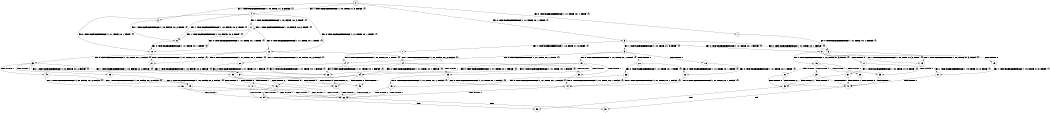 digraph BCG {
size = "7, 10.5";
center = TRUE;
node [shape = circle];
0 [peripheries = 2];
0 -> 1 [label = "EX !0 !ATOMIC_EXCH_BRANCH (1, +1, TRUE, +0, 1, TRUE) !{}"];
0 -> 2 [label = "EX !1 !ATOMIC_EXCH_BRANCH (1, +0, TRUE, +1, 3, FALSE) !{}"];
0 -> 3 [label = "EX !0 !ATOMIC_EXCH_BRANCH (1, +1, TRUE, +0, 1, TRUE) !{}"];
0 -> 4 [label = "EX !1 !ATOMIC_EXCH_BRANCH (1, +0, TRUE, +1, 3, FALSE) !{}"];
1 -> 5 [label = "EX !0 !ATOMIC_EXCH_BRANCH (1, +1, TRUE, +0, 1, FALSE) !{}"];
2 -> 6 [label = "EX !1 !ATOMIC_EXCH_BRANCH (1, +0, FALSE, +0, 2, TRUE) !{}"];
3 -> 5 [label = "EX !0 !ATOMIC_EXCH_BRANCH (1, +1, TRUE, +0, 1, FALSE) !{}"];
3 -> 7 [label = "EX !1 !ATOMIC_EXCH_BRANCH (1, +0, TRUE, +1, 3, TRUE) !{}"];
3 -> 8 [label = "EX !0 !ATOMIC_EXCH_BRANCH (1, +1, TRUE, +0, 1, FALSE) !{}"];
3 -> 9 [label = "EX !1 !ATOMIC_EXCH_BRANCH (1, +0, TRUE, +1, 3, TRUE) !{}"];
4 -> 6 [label = "EX !1 !ATOMIC_EXCH_BRANCH (1, +0, FALSE, +0, 2, TRUE) !{}"];
4 -> 10 [label = "EX !0 !ATOMIC_EXCH_BRANCH (1, +1, TRUE, +0, 1, TRUE) !{}"];
4 -> 11 [label = "EX !1 !ATOMIC_EXCH_BRANCH (1, +0, FALSE, +0, 2, TRUE) !{}"];
4 -> 12 [label = "EX !0 !ATOMIC_EXCH_BRANCH (1, +1, TRUE, +0, 1, TRUE) !{}"];
5 -> 13 [label = "EX !1 !ATOMIC_EXCH_BRANCH (1, +0, TRUE, +1, 3, TRUE) !{}"];
6 -> 10 [label = "EX !0 !ATOMIC_EXCH_BRANCH (1, +1, TRUE, +0, 1, TRUE) !{}"];
7 -> 14 [label = "EX !0 !ATOMIC_EXCH_BRANCH (1, +1, TRUE, +0, 1, TRUE) !{}"];
8 -> 13 [label = "EX !1 !ATOMIC_EXCH_BRANCH (1, +0, TRUE, +1, 3, TRUE) !{}"];
8 -> 15 [label = "TERMINATE !0"];
8 -> 16 [label = "EX !1 !ATOMIC_EXCH_BRANCH (1, +0, TRUE, +1, 3, TRUE) !{}"];
8 -> 17 [label = "TERMINATE !0"];
9 -> 14 [label = "EX !0 !ATOMIC_EXCH_BRANCH (1, +1, TRUE, +0, 1, TRUE) !{}"];
9 -> 18 [label = "TERMINATE !1"];
9 -> 19 [label = "EX !0 !ATOMIC_EXCH_BRANCH (1, +1, TRUE, +0, 1, TRUE) !{}"];
9 -> 20 [label = "TERMINATE !1"];
10 -> 21 [label = "EX !0 !ATOMIC_EXCH_BRANCH (1, +1, TRUE, +0, 1, FALSE) !{}"];
11 -> 6 [label = "EX !1 !ATOMIC_EXCH_BRANCH (1, +0, FALSE, +0, 2, TRUE) !{}"];
11 -> 10 [label = "EX !0 !ATOMIC_EXCH_BRANCH (1, +1, TRUE, +0, 1, TRUE) !{}"];
11 -> 11 [label = "EX !1 !ATOMIC_EXCH_BRANCH (1, +0, FALSE, +0, 2, TRUE) !{}"];
11 -> 12 [label = "EX !0 !ATOMIC_EXCH_BRANCH (1, +1, TRUE, +0, 1, TRUE) !{}"];
12 -> 21 [label = "EX !0 !ATOMIC_EXCH_BRANCH (1, +1, TRUE, +0, 1, FALSE) !{}"];
12 -> 22 [label = "EX !1 !ATOMIC_EXCH_BRANCH (1, +0, FALSE, +0, 2, FALSE) !{}"];
12 -> 23 [label = "EX !0 !ATOMIC_EXCH_BRANCH (1, +1, TRUE, +0, 1, FALSE) !{}"];
12 -> 24 [label = "EX !1 !ATOMIC_EXCH_BRANCH (1, +0, FALSE, +0, 2, FALSE) !{}"];
13 -> 25 [label = "TERMINATE !0"];
14 -> 26 [label = "EX !0 !ATOMIC_EXCH_BRANCH (1, +1, TRUE, +0, 1, FALSE) !{}"];
15 -> 27 [label = "EX !1 !ATOMIC_EXCH_BRANCH (1, +0, TRUE, +1, 3, TRUE) !{}"];
16 -> 25 [label = "TERMINATE !0"];
16 -> 28 [label = "TERMINATE !1"];
16 -> 29 [label = "TERMINATE !0"];
16 -> 30 [label = "TERMINATE !1"];
17 -> 27 [label = "EX !1 !ATOMIC_EXCH_BRANCH (1, +0, TRUE, +1, 3, TRUE) !{}"];
17 -> 31 [label = "EX !1 !ATOMIC_EXCH_BRANCH (1, +0, TRUE, +1, 3, TRUE) !{}"];
18 -> 32 [label = "EX !0 !ATOMIC_EXCH_BRANCH (1, +1, TRUE, +0, 1, TRUE) !{}"];
19 -> 26 [label = "EX !0 !ATOMIC_EXCH_BRANCH (1, +1, TRUE, +0, 1, FALSE) !{}"];
19 -> 33 [label = "TERMINATE !1"];
19 -> 34 [label = "EX !0 !ATOMIC_EXCH_BRANCH (1, +1, TRUE, +0, 1, FALSE) !{}"];
19 -> 35 [label = "TERMINATE !1"];
20 -> 32 [label = "EX !0 !ATOMIC_EXCH_BRANCH (1, +1, TRUE, +0, 1, TRUE) !{}"];
20 -> 36 [label = "EX !0 !ATOMIC_EXCH_BRANCH (1, +1, TRUE, +0, 1, TRUE) !{}"];
21 -> 37 [label = "EX !1 !ATOMIC_EXCH_BRANCH (1, +0, FALSE, +0, 2, FALSE) !{}"];
22 -> 26 [label = "EX !0 !ATOMIC_EXCH_BRANCH (1, +1, TRUE, +0, 1, FALSE) !{}"];
23 -> 37 [label = "EX !1 !ATOMIC_EXCH_BRANCH (1, +0, FALSE, +0, 2, FALSE) !{}"];
23 -> 38 [label = "TERMINATE !0"];
23 -> 39 [label = "EX !1 !ATOMIC_EXCH_BRANCH (1, +0, FALSE, +0, 2, FALSE) !{}"];
23 -> 40 [label = "TERMINATE !0"];
24 -> 26 [label = "EX !0 !ATOMIC_EXCH_BRANCH (1, +1, TRUE, +0, 1, FALSE) !{}"];
24 -> 33 [label = "TERMINATE !1"];
24 -> 34 [label = "EX !0 !ATOMIC_EXCH_BRANCH (1, +1, TRUE, +0, 1, FALSE) !{}"];
24 -> 35 [label = "TERMINATE !1"];
25 -> 41 [label = "TERMINATE !1"];
26 -> 42 [label = "TERMINATE !0"];
27 -> 41 [label = "TERMINATE !1"];
28 -> 41 [label = "TERMINATE !0"];
29 -> 41 [label = "TERMINATE !1"];
29 -> 43 [label = "TERMINATE !1"];
30 -> 41 [label = "TERMINATE !0"];
30 -> 43 [label = "TERMINATE !0"];
31 -> 41 [label = "TERMINATE !1"];
31 -> 43 [label = "TERMINATE !1"];
32 -> 44 [label = "EX !0 !ATOMIC_EXCH_BRANCH (1, +1, TRUE, +0, 1, FALSE) !{}"];
33 -> 44 [label = "EX !0 !ATOMIC_EXCH_BRANCH (1, +1, TRUE, +0, 1, FALSE) !{}"];
34 -> 42 [label = "TERMINATE !0"];
34 -> 45 [label = "TERMINATE !1"];
34 -> 46 [label = "TERMINATE !0"];
34 -> 47 [label = "TERMINATE !1"];
35 -> 44 [label = "EX !0 !ATOMIC_EXCH_BRANCH (1, +1, TRUE, +0, 1, FALSE) !{}"];
35 -> 48 [label = "EX !0 !ATOMIC_EXCH_BRANCH (1, +1, TRUE, +0, 1, FALSE) !{}"];
36 -> 44 [label = "EX !0 !ATOMIC_EXCH_BRANCH (1, +1, TRUE, +0, 1, FALSE) !{}"];
36 -> 48 [label = "EX !0 !ATOMIC_EXCH_BRANCH (1, +1, TRUE, +0, 1, FALSE) !{}"];
37 -> 42 [label = "TERMINATE !0"];
38 -> 49 [label = "EX !1 !ATOMIC_EXCH_BRANCH (1, +0, FALSE, +0, 2, FALSE) !{}"];
39 -> 42 [label = "TERMINATE !0"];
39 -> 45 [label = "TERMINATE !1"];
39 -> 46 [label = "TERMINATE !0"];
39 -> 47 [label = "TERMINATE !1"];
40 -> 49 [label = "EX !1 !ATOMIC_EXCH_BRANCH (1, +0, FALSE, +0, 2, FALSE) !{}"];
40 -> 50 [label = "EX !1 !ATOMIC_EXCH_BRANCH (1, +0, FALSE, +0, 2, FALSE) !{}"];
41 -> 51 [label = "exit"];
42 -> 52 [label = "TERMINATE !1"];
43 -> 53 [label = "exit"];
44 -> 52 [label = "TERMINATE !0"];
45 -> 52 [label = "TERMINATE !0"];
46 -> 52 [label = "TERMINATE !1"];
46 -> 54 [label = "TERMINATE !1"];
47 -> 52 [label = "TERMINATE !0"];
47 -> 54 [label = "TERMINATE !0"];
48 -> 52 [label = "TERMINATE !0"];
48 -> 54 [label = "TERMINATE !0"];
49 -> 52 [label = "TERMINATE !1"];
50 -> 52 [label = "TERMINATE !1"];
50 -> 54 [label = "TERMINATE !1"];
52 -> 51 [label = "exit"];
54 -> 53 [label = "exit"];
}
